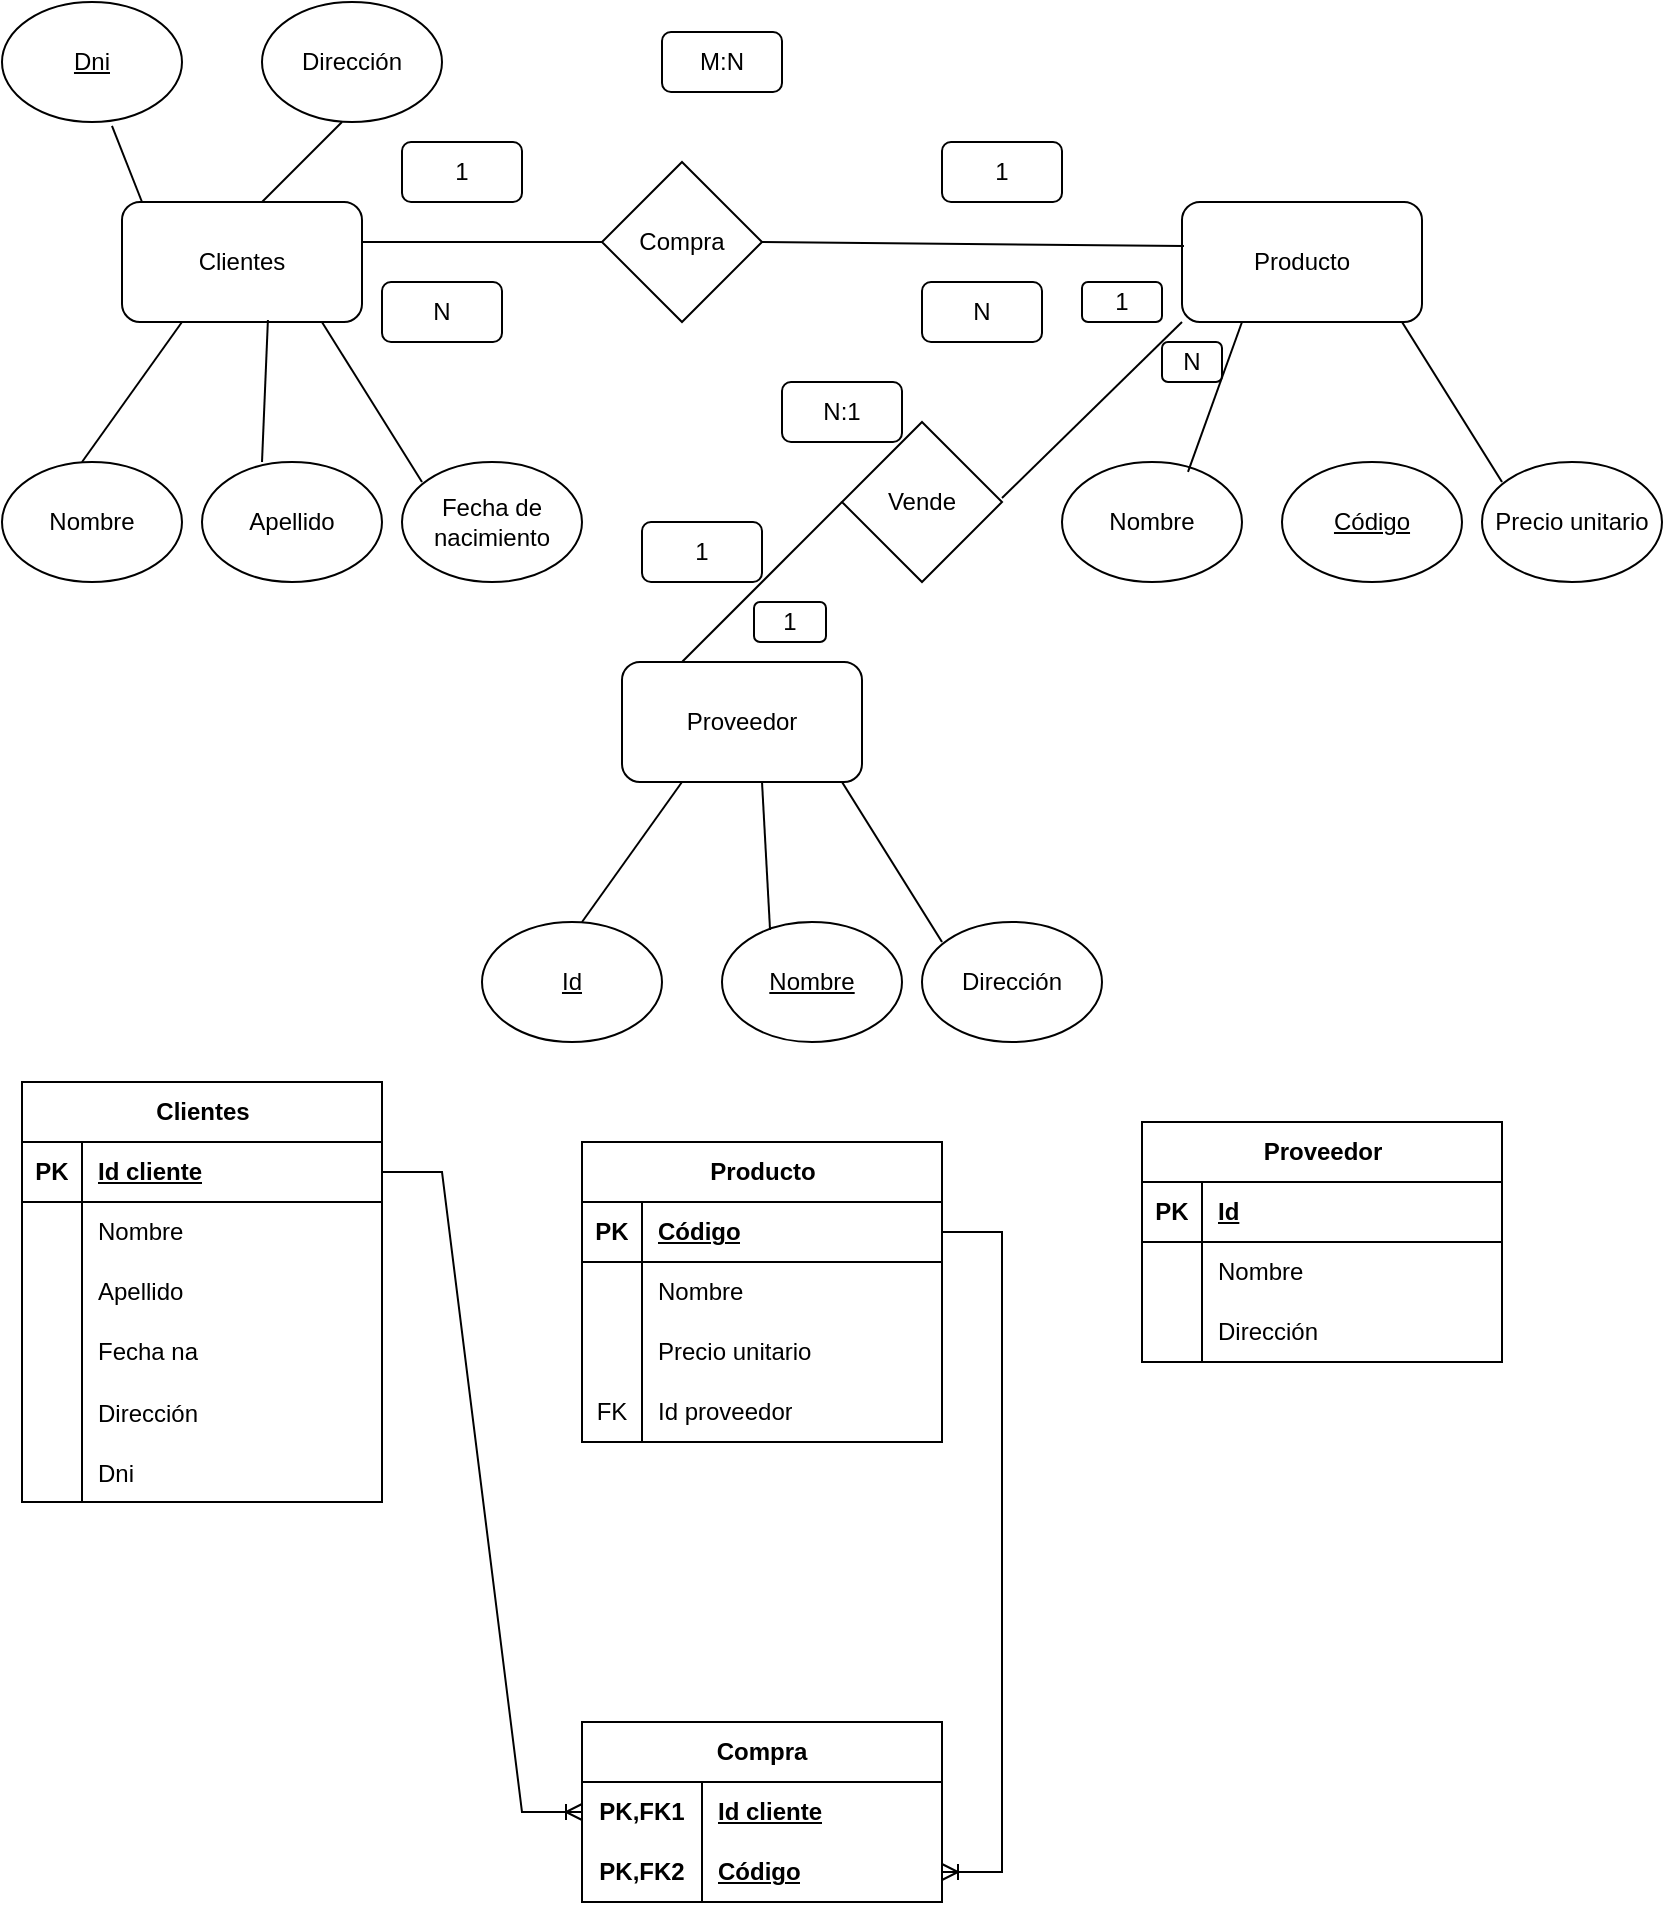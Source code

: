 <mxfile version="24.7.12">
  <diagram name="Página-1" id="hAtI3kErOpThjdHTuU-3">
    <mxGraphModel dx="1485" dy="579" grid="1" gridSize="10" guides="1" tooltips="1" connect="1" arrows="1" fold="1" page="1" pageScale="1" pageWidth="827" pageHeight="1169" math="0" shadow="0">
      <root>
        <mxCell id="0" />
        <mxCell id="1" parent="0" />
        <mxCell id="yfiybu5PQQee1E7e1q2P-1" value="Clientes" style="rounded=1;whiteSpace=wrap;html=1;" parent="1" vertex="1">
          <mxGeometry x="80" y="100" width="120" height="60" as="geometry" />
        </mxCell>
        <mxCell id="yfiybu5PQQee1E7e1q2P-3" value="Producto" style="rounded=1;whiteSpace=wrap;html=1;" parent="1" vertex="1">
          <mxGeometry x="610" y="100" width="120" height="60" as="geometry" />
        </mxCell>
        <mxCell id="yfiybu5PQQee1E7e1q2P-4" value="Proveedor" style="rounded=1;whiteSpace=wrap;html=1;" parent="1" vertex="1">
          <mxGeometry x="330" y="330" width="120" height="60" as="geometry" />
        </mxCell>
        <mxCell id="yfiybu5PQQee1E7e1q2P-8" value="&lt;u&gt;Dni&lt;/u&gt;" style="ellipse;whiteSpace=wrap;html=1;" parent="1" vertex="1">
          <mxGeometry x="20" width="90" height="60" as="geometry" />
        </mxCell>
        <mxCell id="yfiybu5PQQee1E7e1q2P-9" value="Apellido" style="ellipse;whiteSpace=wrap;html=1;" parent="1" vertex="1">
          <mxGeometry x="120" y="230" width="90" height="60" as="geometry" />
        </mxCell>
        <mxCell id="yfiybu5PQQee1E7e1q2P-10" value="Nombre" style="ellipse;whiteSpace=wrap;html=1;" parent="1" vertex="1">
          <mxGeometry x="20" y="230" width="90" height="60" as="geometry" />
        </mxCell>
        <mxCell id="yfiybu5PQQee1E7e1q2P-11" value="Dirección" style="ellipse;whiteSpace=wrap;html=1;" parent="1" vertex="1">
          <mxGeometry x="150" width="90" height="60" as="geometry" />
        </mxCell>
        <mxCell id="yfiybu5PQQee1E7e1q2P-12" value="Fecha de nacimiento" style="ellipse;whiteSpace=wrap;html=1;" parent="1" vertex="1">
          <mxGeometry x="220" y="230" width="90" height="60" as="geometry" />
        </mxCell>
        <mxCell id="yfiybu5PQQee1E7e1q2P-13" value="" style="endArrow=none;html=1;rounded=0;entryX=0.25;entryY=1;entryDx=0;entryDy=0;" parent="1" target="yfiybu5PQQee1E7e1q2P-1" edge="1">
          <mxGeometry width="50" height="50" relative="1" as="geometry">
            <mxPoint x="60" y="230" as="sourcePoint" />
            <mxPoint x="110" y="180" as="targetPoint" />
          </mxGeometry>
        </mxCell>
        <mxCell id="yfiybu5PQQee1E7e1q2P-15" value="" style="endArrow=none;html=1;rounded=0;entryX=0.608;entryY=0.983;entryDx=0;entryDy=0;entryPerimeter=0;" parent="1" target="yfiybu5PQQee1E7e1q2P-1" edge="1">
          <mxGeometry width="50" height="50" relative="1" as="geometry">
            <mxPoint x="150" y="230" as="sourcePoint" />
            <mxPoint x="200" y="180" as="targetPoint" />
          </mxGeometry>
        </mxCell>
        <mxCell id="yfiybu5PQQee1E7e1q2P-16" value="" style="endArrow=none;html=1;rounded=0;entryX=0.833;entryY=1;entryDx=0;entryDy=0;entryPerimeter=0;" parent="1" target="yfiybu5PQQee1E7e1q2P-1" edge="1">
          <mxGeometry width="50" height="50" relative="1" as="geometry">
            <mxPoint x="230" y="240" as="sourcePoint" />
            <mxPoint x="170" y="180" as="targetPoint" />
          </mxGeometry>
        </mxCell>
        <mxCell id="yfiybu5PQQee1E7e1q2P-17" value="" style="endArrow=none;html=1;rounded=0;entryX=0.611;entryY=1.033;entryDx=0;entryDy=0;entryPerimeter=0;" parent="1" target="yfiybu5PQQee1E7e1q2P-8" edge="1">
          <mxGeometry width="50" height="50" relative="1" as="geometry">
            <mxPoint x="90" y="100" as="sourcePoint" />
            <mxPoint x="140" y="50" as="targetPoint" />
          </mxGeometry>
        </mxCell>
        <mxCell id="yfiybu5PQQee1E7e1q2P-19" value="" style="endArrow=none;html=1;rounded=0;" parent="1" edge="1">
          <mxGeometry width="50" height="50" relative="1" as="geometry">
            <mxPoint x="150" y="100" as="sourcePoint" />
            <mxPoint x="190" y="60" as="targetPoint" />
          </mxGeometry>
        </mxCell>
        <mxCell id="yfiybu5PQQee1E7e1q2P-20" value="&lt;u&gt;Código&lt;/u&gt;" style="ellipse;whiteSpace=wrap;html=1;" parent="1" vertex="1">
          <mxGeometry x="660" y="230" width="90" height="60" as="geometry" />
        </mxCell>
        <mxCell id="yfiybu5PQQee1E7e1q2P-21" value="Nombre" style="ellipse;whiteSpace=wrap;html=1;" parent="1" vertex="1">
          <mxGeometry x="550" y="230" width="90" height="60" as="geometry" />
        </mxCell>
        <mxCell id="yfiybu5PQQee1E7e1q2P-22" value="Precio unitario" style="ellipse;whiteSpace=wrap;html=1;" parent="1" vertex="1">
          <mxGeometry x="760" y="230" width="90" height="60" as="geometry" />
        </mxCell>
        <mxCell id="yfiybu5PQQee1E7e1q2P-23" value="" style="endArrow=none;html=1;rounded=0;entryX=0.25;entryY=1;entryDx=0;entryDy=0;exitX=0.7;exitY=0.083;exitDx=0;exitDy=0;exitPerimeter=0;" parent="1" source="yfiybu5PQQee1E7e1q2P-21" edge="1">
          <mxGeometry width="50" height="50" relative="1" as="geometry">
            <mxPoint x="590" y="230" as="sourcePoint" />
            <mxPoint x="640" y="160" as="targetPoint" />
          </mxGeometry>
        </mxCell>
        <mxCell id="yfiybu5PQQee1E7e1q2P-24" value="" style="endArrow=none;html=1;rounded=0;entryX=0.833;entryY=1;entryDx=0;entryDy=0;entryPerimeter=0;" parent="1" edge="1">
          <mxGeometry width="50" height="50" relative="1" as="geometry">
            <mxPoint x="770" y="240" as="sourcePoint" />
            <mxPoint x="720" y="160" as="targetPoint" />
          </mxGeometry>
        </mxCell>
        <mxCell id="yfiybu5PQQee1E7e1q2P-25" value="Compra" style="rhombus;whiteSpace=wrap;html=1;" parent="1" vertex="1">
          <mxGeometry x="320" y="80" width="80" height="80" as="geometry" />
        </mxCell>
        <mxCell id="yfiybu5PQQee1E7e1q2P-27" value="" style="endArrow=none;html=1;rounded=0;entryX=0;entryY=0.5;entryDx=0;entryDy=0;" parent="1" target="yfiybu5PQQee1E7e1q2P-25" edge="1">
          <mxGeometry width="50" height="50" relative="1" as="geometry">
            <mxPoint x="200" y="120" as="sourcePoint" />
            <mxPoint x="250" y="70" as="targetPoint" />
          </mxGeometry>
        </mxCell>
        <mxCell id="yfiybu5PQQee1E7e1q2P-28" value="" style="endArrow=none;html=1;rounded=0;entryX=0.008;entryY=0.367;entryDx=0;entryDy=0;entryPerimeter=0;" parent="1" target="yfiybu5PQQee1E7e1q2P-3" edge="1">
          <mxGeometry width="50" height="50" relative="1" as="geometry">
            <mxPoint x="400" y="120" as="sourcePoint" />
            <mxPoint x="550" y="120" as="targetPoint" />
          </mxGeometry>
        </mxCell>
        <mxCell id="yfiybu5PQQee1E7e1q2P-29" value="1" style="rounded=1;whiteSpace=wrap;html=1;" parent="1" vertex="1">
          <mxGeometry x="220" y="70" width="60" height="30" as="geometry" />
        </mxCell>
        <mxCell id="yfiybu5PQQee1E7e1q2P-30" value="N" style="rounded=1;whiteSpace=wrap;html=1;" parent="1" vertex="1">
          <mxGeometry x="210" y="140" width="60" height="30" as="geometry" />
        </mxCell>
        <mxCell id="yfiybu5PQQee1E7e1q2P-31" value="1" style="rounded=1;whiteSpace=wrap;html=1;" parent="1" vertex="1">
          <mxGeometry x="490" y="70" width="60" height="30" as="geometry" />
        </mxCell>
        <mxCell id="yfiybu5PQQee1E7e1q2P-33" value="N" style="rounded=1;whiteSpace=wrap;html=1;" parent="1" vertex="1">
          <mxGeometry x="480" y="140" width="60" height="30" as="geometry" />
        </mxCell>
        <mxCell id="yfiybu5PQQee1E7e1q2P-34" value="M:N" style="rounded=1;whiteSpace=wrap;html=1;" parent="1" vertex="1">
          <mxGeometry x="350" y="15" width="60" height="30" as="geometry" />
        </mxCell>
        <mxCell id="yfiybu5PQQee1E7e1q2P-35" value="Vende" style="rhombus;whiteSpace=wrap;html=1;" parent="1" vertex="1">
          <mxGeometry x="440" y="210" width="80" height="80" as="geometry" />
        </mxCell>
        <mxCell id="yfiybu5PQQee1E7e1q2P-36" value="" style="endArrow=none;html=1;rounded=0;entryX=0;entryY=0.5;entryDx=0;entryDy=0;" parent="1" target="yfiybu5PQQee1E7e1q2P-35" edge="1">
          <mxGeometry width="50" height="50" relative="1" as="geometry">
            <mxPoint x="360" y="330" as="sourcePoint" />
            <mxPoint x="410" y="280" as="targetPoint" />
          </mxGeometry>
        </mxCell>
        <mxCell id="yfiybu5PQQee1E7e1q2P-37" value="" style="endArrow=none;html=1;rounded=0;exitX=0.875;exitY=0.6;exitDx=0;exitDy=0;exitPerimeter=0;" parent="1" edge="1">
          <mxGeometry width="50" height="50" relative="1" as="geometry">
            <mxPoint x="520" y="248" as="sourcePoint" />
            <mxPoint x="610" y="160" as="targetPoint" />
          </mxGeometry>
        </mxCell>
        <mxCell id="yfiybu5PQQee1E7e1q2P-38" value="&lt;u&gt;Nombre&lt;/u&gt;" style="ellipse;whiteSpace=wrap;html=1;" parent="1" vertex="1">
          <mxGeometry x="380" y="460" width="90" height="60" as="geometry" />
        </mxCell>
        <mxCell id="yfiybu5PQQee1E7e1q2P-39" value="Dirección" style="ellipse;whiteSpace=wrap;html=1;" parent="1" vertex="1">
          <mxGeometry x="480" y="460" width="90" height="60" as="geometry" />
        </mxCell>
        <mxCell id="yfiybu5PQQee1E7e1q2P-40" value="" style="endArrow=none;html=1;rounded=0;entryX=0.25;entryY=1;entryDx=0;entryDy=0;" parent="1" edge="1">
          <mxGeometry width="50" height="50" relative="1" as="geometry">
            <mxPoint x="310" y="460" as="sourcePoint" />
            <mxPoint x="360" y="390" as="targetPoint" />
          </mxGeometry>
        </mxCell>
        <mxCell id="yfiybu5PQQee1E7e1q2P-41" value="" style="endArrow=none;html=1;rounded=0;entryX=0.833;entryY=1;entryDx=0;entryDy=0;entryPerimeter=0;" parent="1" edge="1">
          <mxGeometry width="50" height="50" relative="1" as="geometry">
            <mxPoint x="490" y="470" as="sourcePoint" />
            <mxPoint x="440" y="390" as="targetPoint" />
          </mxGeometry>
        </mxCell>
        <mxCell id="yfiybu5PQQee1E7e1q2P-42" value="&lt;u&gt;Id&lt;/u&gt;" style="ellipse;whiteSpace=wrap;html=1;" parent="1" vertex="1">
          <mxGeometry x="260" y="460" width="90" height="60" as="geometry" />
        </mxCell>
        <mxCell id="yfiybu5PQQee1E7e1q2P-43" value="1" style="rounded=1;whiteSpace=wrap;html=1;" parent="1" vertex="1">
          <mxGeometry x="340" y="260" width="60" height="30" as="geometry" />
        </mxCell>
        <mxCell id="yfiybu5PQQee1E7e1q2P-44" value="N" style="rounded=1;whiteSpace=wrap;html=1;" parent="1" vertex="1">
          <mxGeometry x="600" y="170" width="30" height="20" as="geometry" />
        </mxCell>
        <mxCell id="yfiybu5PQQee1E7e1q2P-45" value="" style="endArrow=none;html=1;rounded=0;exitX=0.267;exitY=0.067;exitDx=0;exitDy=0;exitPerimeter=0;" parent="1" source="yfiybu5PQQee1E7e1q2P-38" edge="1">
          <mxGeometry width="50" height="50" relative="1" as="geometry">
            <mxPoint x="350" y="440" as="sourcePoint" />
            <mxPoint x="400" y="390" as="targetPoint" />
          </mxGeometry>
        </mxCell>
        <mxCell id="yfiybu5PQQee1E7e1q2P-47" value="1" style="rounded=1;whiteSpace=wrap;html=1;" parent="1" vertex="1">
          <mxGeometry x="396" y="300" width="36" height="20" as="geometry" />
        </mxCell>
        <mxCell id="yfiybu5PQQee1E7e1q2P-48" value="1" style="rounded=1;whiteSpace=wrap;html=1;" parent="1" vertex="1">
          <mxGeometry x="560" y="140" width="40" height="20" as="geometry" />
        </mxCell>
        <mxCell id="yfiybu5PQQee1E7e1q2P-52" value="N:1" style="rounded=1;whiteSpace=wrap;html=1;" parent="1" vertex="1">
          <mxGeometry x="410" y="190" width="60" height="30" as="geometry" />
        </mxCell>
        <mxCell id="yY41Pmc-YrOX_BQAjEAY-1" value="Clientes" style="shape=table;startSize=30;container=1;collapsible=1;childLayout=tableLayout;fixedRows=1;rowLines=0;fontStyle=1;align=center;resizeLast=1;html=1;" vertex="1" parent="1">
          <mxGeometry x="30" y="540" width="180" height="210" as="geometry" />
        </mxCell>
        <mxCell id="yY41Pmc-YrOX_BQAjEAY-2" value="" style="shape=tableRow;horizontal=0;startSize=0;swimlaneHead=0;swimlaneBody=0;fillColor=none;collapsible=0;dropTarget=0;points=[[0,0.5],[1,0.5]];portConstraint=eastwest;top=0;left=0;right=0;bottom=1;" vertex="1" parent="yY41Pmc-YrOX_BQAjEAY-1">
          <mxGeometry y="30" width="180" height="30" as="geometry" />
        </mxCell>
        <mxCell id="yY41Pmc-YrOX_BQAjEAY-3" value="PK" style="shape=partialRectangle;connectable=0;fillColor=none;top=0;left=0;bottom=0;right=0;fontStyle=1;overflow=hidden;whiteSpace=wrap;html=1;" vertex="1" parent="yY41Pmc-YrOX_BQAjEAY-2">
          <mxGeometry width="30" height="30" as="geometry">
            <mxRectangle width="30" height="30" as="alternateBounds" />
          </mxGeometry>
        </mxCell>
        <mxCell id="yY41Pmc-YrOX_BQAjEAY-4" value="Id cliente" style="shape=partialRectangle;connectable=0;fillColor=none;top=0;left=0;bottom=0;right=0;align=left;spacingLeft=6;fontStyle=5;overflow=hidden;whiteSpace=wrap;html=1;" vertex="1" parent="yY41Pmc-YrOX_BQAjEAY-2">
          <mxGeometry x="30" width="150" height="30" as="geometry">
            <mxRectangle width="150" height="30" as="alternateBounds" />
          </mxGeometry>
        </mxCell>
        <mxCell id="yY41Pmc-YrOX_BQAjEAY-5" value="" style="shape=tableRow;horizontal=0;startSize=0;swimlaneHead=0;swimlaneBody=0;fillColor=none;collapsible=0;dropTarget=0;points=[[0,0.5],[1,0.5]];portConstraint=eastwest;top=0;left=0;right=0;bottom=0;" vertex="1" parent="yY41Pmc-YrOX_BQAjEAY-1">
          <mxGeometry y="60" width="180" height="30" as="geometry" />
        </mxCell>
        <mxCell id="yY41Pmc-YrOX_BQAjEAY-6" value="" style="shape=partialRectangle;connectable=0;fillColor=none;top=0;left=0;bottom=0;right=0;editable=1;overflow=hidden;whiteSpace=wrap;html=1;" vertex="1" parent="yY41Pmc-YrOX_BQAjEAY-5">
          <mxGeometry width="30" height="30" as="geometry">
            <mxRectangle width="30" height="30" as="alternateBounds" />
          </mxGeometry>
        </mxCell>
        <mxCell id="yY41Pmc-YrOX_BQAjEAY-7" value="Nombre" style="shape=partialRectangle;connectable=0;fillColor=none;top=0;left=0;bottom=0;right=0;align=left;spacingLeft=6;overflow=hidden;whiteSpace=wrap;html=1;" vertex="1" parent="yY41Pmc-YrOX_BQAjEAY-5">
          <mxGeometry x="30" width="150" height="30" as="geometry">
            <mxRectangle width="150" height="30" as="alternateBounds" />
          </mxGeometry>
        </mxCell>
        <mxCell id="yY41Pmc-YrOX_BQAjEAY-8" value="" style="shape=tableRow;horizontal=0;startSize=0;swimlaneHead=0;swimlaneBody=0;fillColor=none;collapsible=0;dropTarget=0;points=[[0,0.5],[1,0.5]];portConstraint=eastwest;top=0;left=0;right=0;bottom=0;" vertex="1" parent="yY41Pmc-YrOX_BQAjEAY-1">
          <mxGeometry y="90" width="180" height="30" as="geometry" />
        </mxCell>
        <mxCell id="yY41Pmc-YrOX_BQAjEAY-9" value="" style="shape=partialRectangle;connectable=0;fillColor=none;top=0;left=0;bottom=0;right=0;editable=1;overflow=hidden;whiteSpace=wrap;html=1;" vertex="1" parent="yY41Pmc-YrOX_BQAjEAY-8">
          <mxGeometry width="30" height="30" as="geometry">
            <mxRectangle width="30" height="30" as="alternateBounds" />
          </mxGeometry>
        </mxCell>
        <mxCell id="yY41Pmc-YrOX_BQAjEAY-10" value="Apellido" style="shape=partialRectangle;connectable=0;fillColor=none;top=0;left=0;bottom=0;right=0;align=left;spacingLeft=6;overflow=hidden;whiteSpace=wrap;html=1;" vertex="1" parent="yY41Pmc-YrOX_BQAjEAY-8">
          <mxGeometry x="30" width="150" height="30" as="geometry">
            <mxRectangle width="150" height="30" as="alternateBounds" />
          </mxGeometry>
        </mxCell>
        <mxCell id="yY41Pmc-YrOX_BQAjEAY-11" value="" style="shape=tableRow;horizontal=0;startSize=0;swimlaneHead=0;swimlaneBody=0;fillColor=none;collapsible=0;dropTarget=0;points=[[0,0.5],[1,0.5]];portConstraint=eastwest;top=0;left=0;right=0;bottom=0;" vertex="1" parent="yY41Pmc-YrOX_BQAjEAY-1">
          <mxGeometry y="120" width="180" height="30" as="geometry" />
        </mxCell>
        <mxCell id="yY41Pmc-YrOX_BQAjEAY-12" value="" style="shape=partialRectangle;connectable=0;fillColor=none;top=0;left=0;bottom=0;right=0;editable=1;overflow=hidden;whiteSpace=wrap;html=1;" vertex="1" parent="yY41Pmc-YrOX_BQAjEAY-11">
          <mxGeometry width="30" height="30" as="geometry">
            <mxRectangle width="30" height="30" as="alternateBounds" />
          </mxGeometry>
        </mxCell>
        <mxCell id="yY41Pmc-YrOX_BQAjEAY-13" value="Fecha na" style="shape=partialRectangle;connectable=0;fillColor=none;top=0;left=0;bottom=0;right=0;align=left;spacingLeft=6;overflow=hidden;whiteSpace=wrap;html=1;" vertex="1" parent="yY41Pmc-YrOX_BQAjEAY-11">
          <mxGeometry x="30" width="150" height="30" as="geometry">
            <mxRectangle width="150" height="30" as="alternateBounds" />
          </mxGeometry>
        </mxCell>
        <mxCell id="yY41Pmc-YrOX_BQAjEAY-15" value="" style="shape=tableRow;horizontal=0;startSize=0;swimlaneHead=0;swimlaneBody=0;fillColor=none;collapsible=0;dropTarget=0;points=[[0,0.5],[1,0.5]];portConstraint=eastwest;top=0;left=0;right=0;bottom=0;" vertex="1" parent="yY41Pmc-YrOX_BQAjEAY-1">
          <mxGeometry y="150" width="180" height="30" as="geometry" />
        </mxCell>
        <mxCell id="yY41Pmc-YrOX_BQAjEAY-16" value="" style="shape=partialRectangle;connectable=0;fillColor=none;top=0;left=0;bottom=0;right=0;editable=1;overflow=hidden;" vertex="1" parent="yY41Pmc-YrOX_BQAjEAY-15">
          <mxGeometry width="30" height="30" as="geometry">
            <mxRectangle width="30" height="30" as="alternateBounds" />
          </mxGeometry>
        </mxCell>
        <mxCell id="yY41Pmc-YrOX_BQAjEAY-17" value="Dirección" style="shape=partialRectangle;connectable=0;fillColor=none;top=0;left=0;bottom=0;right=0;align=left;spacingLeft=6;overflow=hidden;" vertex="1" parent="yY41Pmc-YrOX_BQAjEAY-15">
          <mxGeometry x="30" width="150" height="30" as="geometry">
            <mxRectangle width="150" height="30" as="alternateBounds" />
          </mxGeometry>
        </mxCell>
        <mxCell id="yY41Pmc-YrOX_BQAjEAY-84" value="" style="shape=tableRow;horizontal=0;startSize=0;swimlaneHead=0;swimlaneBody=0;fillColor=none;collapsible=0;dropTarget=0;points=[[0,0.5],[1,0.5]];portConstraint=eastwest;top=0;left=0;right=0;bottom=0;" vertex="1" parent="yY41Pmc-YrOX_BQAjEAY-1">
          <mxGeometry y="180" width="180" height="30" as="geometry" />
        </mxCell>
        <mxCell id="yY41Pmc-YrOX_BQAjEAY-85" value="" style="shape=partialRectangle;connectable=0;fillColor=none;top=0;left=0;bottom=0;right=0;editable=1;overflow=hidden;" vertex="1" parent="yY41Pmc-YrOX_BQAjEAY-84">
          <mxGeometry width="30" height="30" as="geometry">
            <mxRectangle width="30" height="30" as="alternateBounds" />
          </mxGeometry>
        </mxCell>
        <mxCell id="yY41Pmc-YrOX_BQAjEAY-86" value="Dni" style="shape=partialRectangle;connectable=0;fillColor=none;top=0;left=0;bottom=0;right=0;align=left;spacingLeft=6;overflow=hidden;" vertex="1" parent="yY41Pmc-YrOX_BQAjEAY-84">
          <mxGeometry x="30" width="150" height="30" as="geometry">
            <mxRectangle width="150" height="30" as="alternateBounds" />
          </mxGeometry>
        </mxCell>
        <mxCell id="yY41Pmc-YrOX_BQAjEAY-34" value="Proveedor" style="shape=table;startSize=30;container=1;collapsible=1;childLayout=tableLayout;fixedRows=1;rowLines=0;fontStyle=1;align=center;resizeLast=1;html=1;" vertex="1" parent="1">
          <mxGeometry x="590" y="560" width="180" height="120" as="geometry" />
        </mxCell>
        <mxCell id="yY41Pmc-YrOX_BQAjEAY-35" value="" style="shape=tableRow;horizontal=0;startSize=0;swimlaneHead=0;swimlaneBody=0;fillColor=none;collapsible=0;dropTarget=0;points=[[0,0.5],[1,0.5]];portConstraint=eastwest;top=0;left=0;right=0;bottom=1;" vertex="1" parent="yY41Pmc-YrOX_BQAjEAY-34">
          <mxGeometry y="30" width="180" height="30" as="geometry" />
        </mxCell>
        <mxCell id="yY41Pmc-YrOX_BQAjEAY-36" value="PK" style="shape=partialRectangle;connectable=0;fillColor=none;top=0;left=0;bottom=0;right=0;fontStyle=1;overflow=hidden;whiteSpace=wrap;html=1;" vertex="1" parent="yY41Pmc-YrOX_BQAjEAY-35">
          <mxGeometry width="30" height="30" as="geometry">
            <mxRectangle width="30" height="30" as="alternateBounds" />
          </mxGeometry>
        </mxCell>
        <mxCell id="yY41Pmc-YrOX_BQAjEAY-37" value="Id" style="shape=partialRectangle;connectable=0;fillColor=none;top=0;left=0;bottom=0;right=0;align=left;spacingLeft=6;fontStyle=5;overflow=hidden;whiteSpace=wrap;html=1;" vertex="1" parent="yY41Pmc-YrOX_BQAjEAY-35">
          <mxGeometry x="30" width="150" height="30" as="geometry">
            <mxRectangle width="150" height="30" as="alternateBounds" />
          </mxGeometry>
        </mxCell>
        <mxCell id="yY41Pmc-YrOX_BQAjEAY-38" value="" style="shape=tableRow;horizontal=0;startSize=0;swimlaneHead=0;swimlaneBody=0;fillColor=none;collapsible=0;dropTarget=0;points=[[0,0.5],[1,0.5]];portConstraint=eastwest;top=0;left=0;right=0;bottom=0;" vertex="1" parent="yY41Pmc-YrOX_BQAjEAY-34">
          <mxGeometry y="60" width="180" height="30" as="geometry" />
        </mxCell>
        <mxCell id="yY41Pmc-YrOX_BQAjEAY-39" value="" style="shape=partialRectangle;connectable=0;fillColor=none;top=0;left=0;bottom=0;right=0;editable=1;overflow=hidden;whiteSpace=wrap;html=1;" vertex="1" parent="yY41Pmc-YrOX_BQAjEAY-38">
          <mxGeometry width="30" height="30" as="geometry">
            <mxRectangle width="30" height="30" as="alternateBounds" />
          </mxGeometry>
        </mxCell>
        <mxCell id="yY41Pmc-YrOX_BQAjEAY-40" value="Nombre" style="shape=partialRectangle;connectable=0;fillColor=none;top=0;left=0;bottom=0;right=0;align=left;spacingLeft=6;overflow=hidden;whiteSpace=wrap;html=1;" vertex="1" parent="yY41Pmc-YrOX_BQAjEAY-38">
          <mxGeometry x="30" width="150" height="30" as="geometry">
            <mxRectangle width="150" height="30" as="alternateBounds" />
          </mxGeometry>
        </mxCell>
        <mxCell id="yY41Pmc-YrOX_BQAjEAY-41" value="" style="shape=tableRow;horizontal=0;startSize=0;swimlaneHead=0;swimlaneBody=0;fillColor=none;collapsible=0;dropTarget=0;points=[[0,0.5],[1,0.5]];portConstraint=eastwest;top=0;left=0;right=0;bottom=0;" vertex="1" parent="yY41Pmc-YrOX_BQAjEAY-34">
          <mxGeometry y="90" width="180" height="30" as="geometry" />
        </mxCell>
        <mxCell id="yY41Pmc-YrOX_BQAjEAY-42" value="" style="shape=partialRectangle;connectable=0;fillColor=none;top=0;left=0;bottom=0;right=0;editable=1;overflow=hidden;whiteSpace=wrap;html=1;" vertex="1" parent="yY41Pmc-YrOX_BQAjEAY-41">
          <mxGeometry width="30" height="30" as="geometry">
            <mxRectangle width="30" height="30" as="alternateBounds" />
          </mxGeometry>
        </mxCell>
        <mxCell id="yY41Pmc-YrOX_BQAjEAY-43" value="Dirección" style="shape=partialRectangle;connectable=0;fillColor=none;top=0;left=0;bottom=0;right=0;align=left;spacingLeft=6;overflow=hidden;whiteSpace=wrap;html=1;" vertex="1" parent="yY41Pmc-YrOX_BQAjEAY-41">
          <mxGeometry x="30" width="150" height="30" as="geometry">
            <mxRectangle width="150" height="30" as="alternateBounds" />
          </mxGeometry>
        </mxCell>
        <mxCell id="yY41Pmc-YrOX_BQAjEAY-50" value="Producto" style="shape=table;startSize=30;container=1;collapsible=1;childLayout=tableLayout;fixedRows=1;rowLines=0;fontStyle=1;align=center;resizeLast=1;html=1;" vertex="1" parent="1">
          <mxGeometry x="310" y="570" width="180" height="150" as="geometry" />
        </mxCell>
        <mxCell id="yY41Pmc-YrOX_BQAjEAY-51" value="" style="shape=tableRow;horizontal=0;startSize=0;swimlaneHead=0;swimlaneBody=0;fillColor=none;collapsible=0;dropTarget=0;points=[[0,0.5],[1,0.5]];portConstraint=eastwest;top=0;left=0;right=0;bottom=1;" vertex="1" parent="yY41Pmc-YrOX_BQAjEAY-50">
          <mxGeometry y="30" width="180" height="30" as="geometry" />
        </mxCell>
        <mxCell id="yY41Pmc-YrOX_BQAjEAY-52" value="PK" style="shape=partialRectangle;connectable=0;fillColor=none;top=0;left=0;bottom=0;right=0;fontStyle=1;overflow=hidden;whiteSpace=wrap;html=1;" vertex="1" parent="yY41Pmc-YrOX_BQAjEAY-51">
          <mxGeometry width="30" height="30" as="geometry">
            <mxRectangle width="30" height="30" as="alternateBounds" />
          </mxGeometry>
        </mxCell>
        <mxCell id="yY41Pmc-YrOX_BQAjEAY-53" value="Código" style="shape=partialRectangle;connectable=0;fillColor=none;top=0;left=0;bottom=0;right=0;align=left;spacingLeft=6;fontStyle=5;overflow=hidden;whiteSpace=wrap;html=1;" vertex="1" parent="yY41Pmc-YrOX_BQAjEAY-51">
          <mxGeometry x="30" width="150" height="30" as="geometry">
            <mxRectangle width="150" height="30" as="alternateBounds" />
          </mxGeometry>
        </mxCell>
        <mxCell id="yY41Pmc-YrOX_BQAjEAY-54" value="" style="shape=tableRow;horizontal=0;startSize=0;swimlaneHead=0;swimlaneBody=0;fillColor=none;collapsible=0;dropTarget=0;points=[[0,0.5],[1,0.5]];portConstraint=eastwest;top=0;left=0;right=0;bottom=0;" vertex="1" parent="yY41Pmc-YrOX_BQAjEAY-50">
          <mxGeometry y="60" width="180" height="30" as="geometry" />
        </mxCell>
        <mxCell id="yY41Pmc-YrOX_BQAjEAY-55" value="" style="shape=partialRectangle;connectable=0;fillColor=none;top=0;left=0;bottom=0;right=0;editable=1;overflow=hidden;whiteSpace=wrap;html=1;" vertex="1" parent="yY41Pmc-YrOX_BQAjEAY-54">
          <mxGeometry width="30" height="30" as="geometry">
            <mxRectangle width="30" height="30" as="alternateBounds" />
          </mxGeometry>
        </mxCell>
        <mxCell id="yY41Pmc-YrOX_BQAjEAY-56" value="Nombre" style="shape=partialRectangle;connectable=0;fillColor=none;top=0;left=0;bottom=0;right=0;align=left;spacingLeft=6;overflow=hidden;whiteSpace=wrap;html=1;" vertex="1" parent="yY41Pmc-YrOX_BQAjEAY-54">
          <mxGeometry x="30" width="150" height="30" as="geometry">
            <mxRectangle width="150" height="30" as="alternateBounds" />
          </mxGeometry>
        </mxCell>
        <mxCell id="yY41Pmc-YrOX_BQAjEAY-57" value="" style="shape=tableRow;horizontal=0;startSize=0;swimlaneHead=0;swimlaneBody=0;fillColor=none;collapsible=0;dropTarget=0;points=[[0,0.5],[1,0.5]];portConstraint=eastwest;top=0;left=0;right=0;bottom=0;" vertex="1" parent="yY41Pmc-YrOX_BQAjEAY-50">
          <mxGeometry y="90" width="180" height="30" as="geometry" />
        </mxCell>
        <mxCell id="yY41Pmc-YrOX_BQAjEAY-58" value="" style="shape=partialRectangle;connectable=0;fillColor=none;top=0;left=0;bottom=0;right=0;editable=1;overflow=hidden;whiteSpace=wrap;html=1;" vertex="1" parent="yY41Pmc-YrOX_BQAjEAY-57">
          <mxGeometry width="30" height="30" as="geometry">
            <mxRectangle width="30" height="30" as="alternateBounds" />
          </mxGeometry>
        </mxCell>
        <mxCell id="yY41Pmc-YrOX_BQAjEAY-59" value="Precio unitario" style="shape=partialRectangle;connectable=0;fillColor=none;top=0;left=0;bottom=0;right=0;align=left;spacingLeft=6;overflow=hidden;whiteSpace=wrap;html=1;" vertex="1" parent="yY41Pmc-YrOX_BQAjEAY-57">
          <mxGeometry x="30" width="150" height="30" as="geometry">
            <mxRectangle width="150" height="30" as="alternateBounds" />
          </mxGeometry>
        </mxCell>
        <mxCell id="yY41Pmc-YrOX_BQAjEAY-80" value="" style="shape=tableRow;horizontal=0;startSize=0;swimlaneHead=0;swimlaneBody=0;fillColor=none;collapsible=0;dropTarget=0;points=[[0,0.5],[1,0.5]];portConstraint=eastwest;top=0;left=0;right=0;bottom=0;" vertex="1" parent="yY41Pmc-YrOX_BQAjEAY-50">
          <mxGeometry y="120" width="180" height="30" as="geometry" />
        </mxCell>
        <mxCell id="yY41Pmc-YrOX_BQAjEAY-81" value="FK" style="shape=partialRectangle;connectable=0;fillColor=none;top=0;left=0;bottom=0;right=0;fontStyle=0;overflow=hidden;whiteSpace=wrap;html=1;" vertex="1" parent="yY41Pmc-YrOX_BQAjEAY-80">
          <mxGeometry width="30" height="30" as="geometry">
            <mxRectangle width="30" height="30" as="alternateBounds" />
          </mxGeometry>
        </mxCell>
        <mxCell id="yY41Pmc-YrOX_BQAjEAY-82" value="Id proveedor" style="shape=partialRectangle;connectable=0;fillColor=none;top=0;left=0;bottom=0;right=0;align=left;spacingLeft=6;fontStyle=0;overflow=hidden;whiteSpace=wrap;html=1;" vertex="1" parent="yY41Pmc-YrOX_BQAjEAY-80">
          <mxGeometry x="30" width="150" height="30" as="geometry">
            <mxRectangle width="150" height="30" as="alternateBounds" />
          </mxGeometry>
        </mxCell>
        <mxCell id="yY41Pmc-YrOX_BQAjEAY-66" value="Compra" style="shape=table;startSize=30;container=1;collapsible=1;childLayout=tableLayout;fixedRows=1;rowLines=0;fontStyle=1;align=center;resizeLast=1;html=1;whiteSpace=wrap;" vertex="1" parent="1">
          <mxGeometry x="310" y="860" width="180" height="90" as="geometry" />
        </mxCell>
        <mxCell id="yY41Pmc-YrOX_BQAjEAY-67" value="" style="shape=tableRow;horizontal=0;startSize=0;swimlaneHead=0;swimlaneBody=0;fillColor=none;collapsible=0;dropTarget=0;points=[[0,0.5],[1,0.5]];portConstraint=eastwest;top=0;left=0;right=0;bottom=0;html=1;" vertex="1" parent="yY41Pmc-YrOX_BQAjEAY-66">
          <mxGeometry y="30" width="180" height="30" as="geometry" />
        </mxCell>
        <mxCell id="yY41Pmc-YrOX_BQAjEAY-68" value="PK,FK1" style="shape=partialRectangle;connectable=0;fillColor=none;top=0;left=0;bottom=0;right=0;fontStyle=1;overflow=hidden;html=1;whiteSpace=wrap;" vertex="1" parent="yY41Pmc-YrOX_BQAjEAY-67">
          <mxGeometry width="60" height="30" as="geometry">
            <mxRectangle width="60" height="30" as="alternateBounds" />
          </mxGeometry>
        </mxCell>
        <mxCell id="yY41Pmc-YrOX_BQAjEAY-69" value="Id cliente" style="shape=partialRectangle;connectable=0;fillColor=none;top=0;left=0;bottom=0;right=0;align=left;spacingLeft=6;fontStyle=5;overflow=hidden;html=1;whiteSpace=wrap;" vertex="1" parent="yY41Pmc-YrOX_BQAjEAY-67">
          <mxGeometry x="60" width="120" height="30" as="geometry">
            <mxRectangle width="120" height="30" as="alternateBounds" />
          </mxGeometry>
        </mxCell>
        <mxCell id="yY41Pmc-YrOX_BQAjEAY-70" value="" style="shape=tableRow;horizontal=0;startSize=0;swimlaneHead=0;swimlaneBody=0;fillColor=none;collapsible=0;dropTarget=0;points=[[0,0.5],[1,0.5]];portConstraint=eastwest;top=0;left=0;right=0;bottom=1;html=1;" vertex="1" parent="yY41Pmc-YrOX_BQAjEAY-66">
          <mxGeometry y="60" width="180" height="30" as="geometry" />
        </mxCell>
        <mxCell id="yY41Pmc-YrOX_BQAjEAY-71" value="PK,FK2" style="shape=partialRectangle;connectable=0;fillColor=none;top=0;left=0;bottom=0;right=0;fontStyle=1;overflow=hidden;html=1;whiteSpace=wrap;" vertex="1" parent="yY41Pmc-YrOX_BQAjEAY-70">
          <mxGeometry width="60" height="30" as="geometry">
            <mxRectangle width="60" height="30" as="alternateBounds" />
          </mxGeometry>
        </mxCell>
        <mxCell id="yY41Pmc-YrOX_BQAjEAY-72" value="Código" style="shape=partialRectangle;connectable=0;fillColor=none;top=0;left=0;bottom=0;right=0;align=left;spacingLeft=6;fontStyle=5;overflow=hidden;html=1;whiteSpace=wrap;" vertex="1" parent="yY41Pmc-YrOX_BQAjEAY-70">
          <mxGeometry x="60" width="120" height="30" as="geometry">
            <mxRectangle width="120" height="30" as="alternateBounds" />
          </mxGeometry>
        </mxCell>
        <mxCell id="yY41Pmc-YrOX_BQAjEAY-88" value="" style="edgeStyle=entityRelationEdgeStyle;fontSize=12;html=1;endArrow=ERoneToMany;rounded=0;entryX=0;entryY=0.5;entryDx=0;entryDy=0;exitX=1;exitY=0.5;exitDx=0;exitDy=0;" edge="1" parent="1" source="yY41Pmc-YrOX_BQAjEAY-2" target="yY41Pmc-YrOX_BQAjEAY-67">
          <mxGeometry width="100" height="100" relative="1" as="geometry">
            <mxPoint x="220" y="610" as="sourcePoint" />
            <mxPoint x="270" y="790" as="targetPoint" />
          </mxGeometry>
        </mxCell>
        <mxCell id="yY41Pmc-YrOX_BQAjEAY-89" value="" style="edgeStyle=entityRelationEdgeStyle;fontSize=12;html=1;endArrow=ERoneToMany;rounded=0;entryX=1;entryY=0.5;entryDx=0;entryDy=0;exitX=1;exitY=0.5;exitDx=0;exitDy=0;" edge="1" parent="1" source="yY41Pmc-YrOX_BQAjEAY-51" target="yY41Pmc-YrOX_BQAjEAY-70">
          <mxGeometry width="100" height="100" relative="1" as="geometry">
            <mxPoint x="532.34" y="610.0" as="sourcePoint" />
            <mxPoint x="530" y="938.67" as="targetPoint" />
          </mxGeometry>
        </mxCell>
      </root>
    </mxGraphModel>
  </diagram>
</mxfile>
